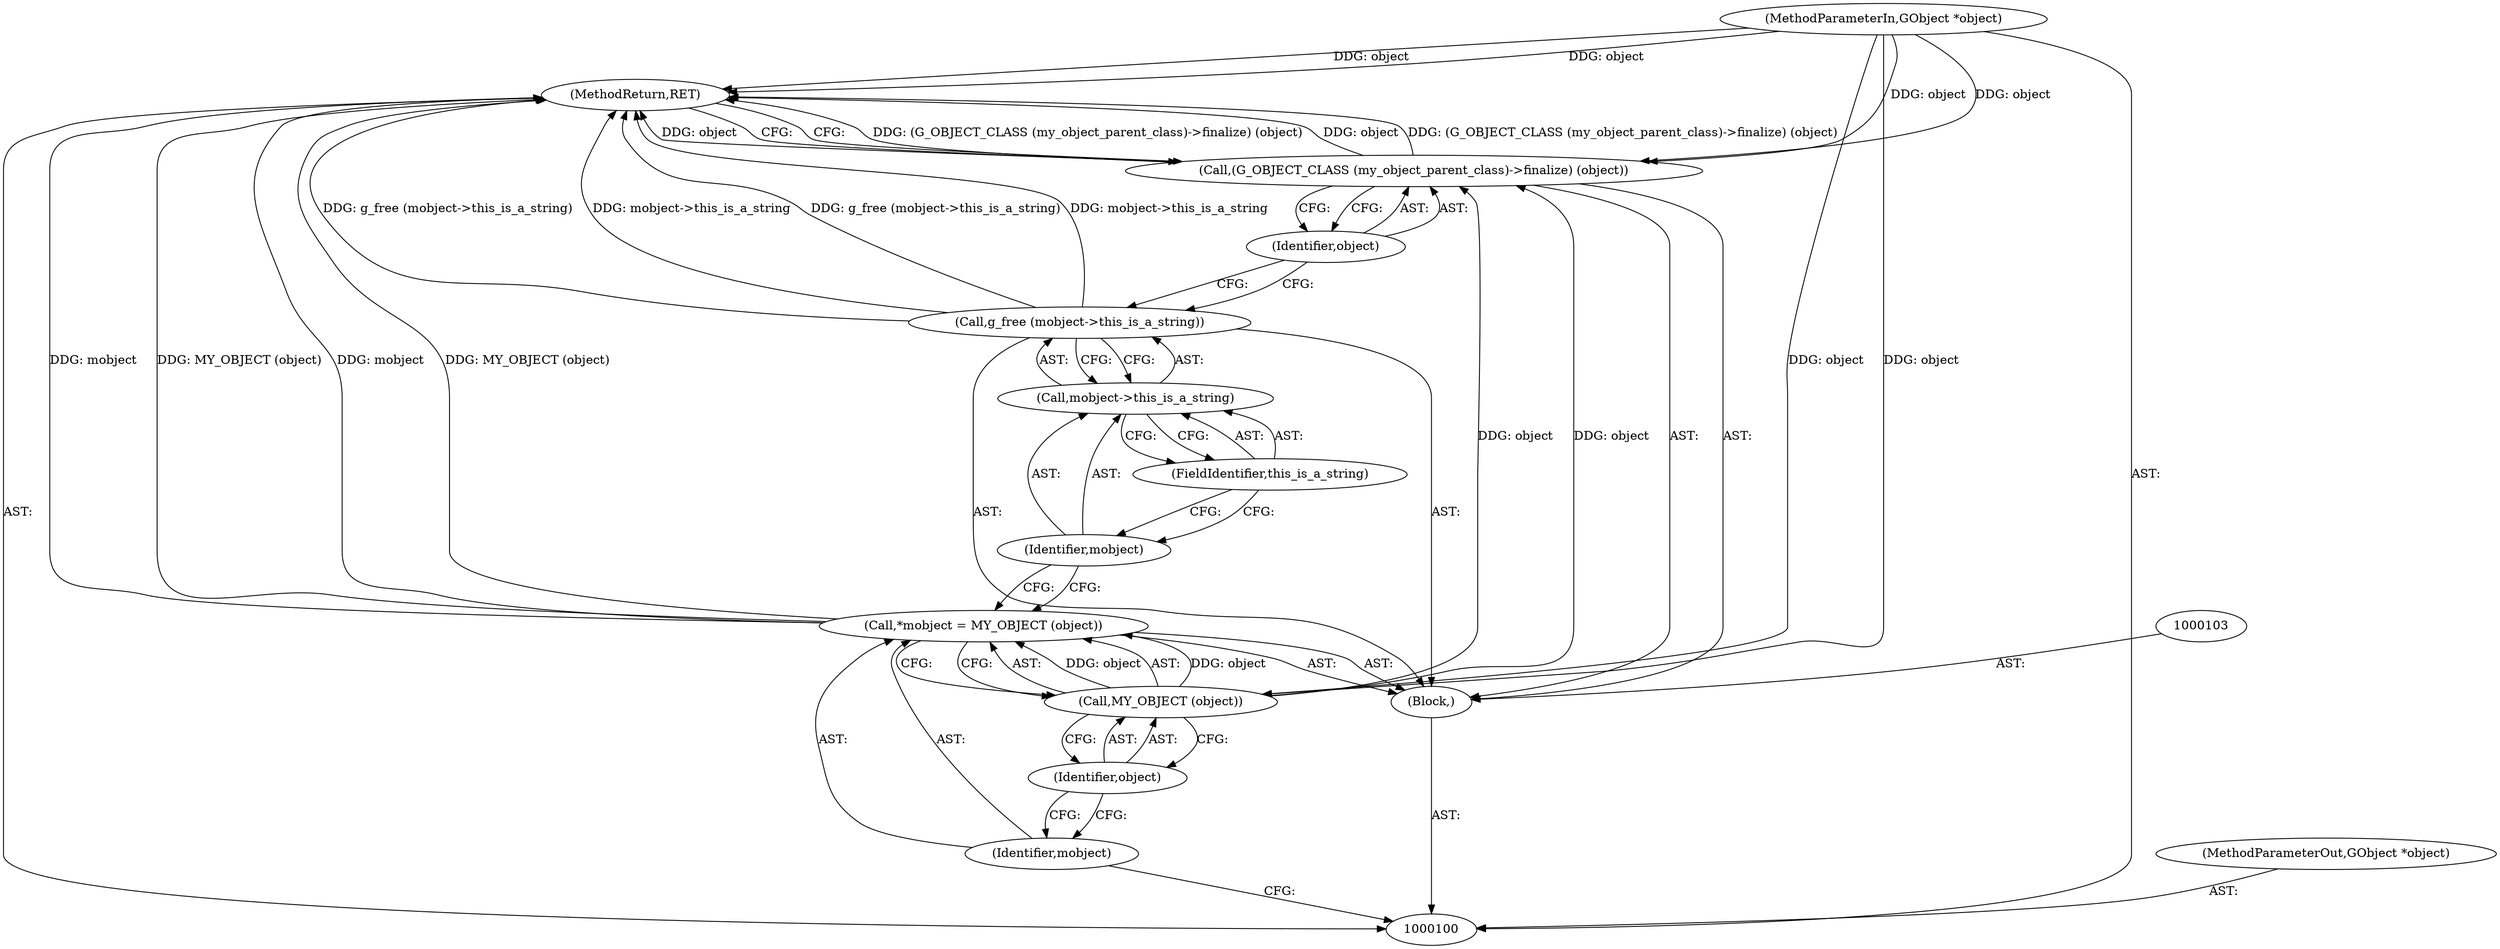 digraph "1_dbus_9a6bce9b615abca6068348c1606ba8eaf13d9ae0_16" {
"1000114" [label="(MethodReturn,RET)"];
"1000101" [label="(MethodParameterIn,GObject *object)"];
"1000142" [label="(MethodParameterOut,GObject *object)"];
"1000102" [label="(Block,)"];
"1000104" [label="(Call,*mobject = MY_OBJECT (object))"];
"1000105" [label="(Identifier,mobject)"];
"1000106" [label="(Call,MY_OBJECT (object))"];
"1000107" [label="(Identifier,object)"];
"1000109" [label="(Call,mobject->this_is_a_string)"];
"1000110" [label="(Identifier,mobject)"];
"1000111" [label="(FieldIdentifier,this_is_a_string)"];
"1000108" [label="(Call,g_free (mobject->this_is_a_string))"];
"1000112" [label="(Call,(G_OBJECT_CLASS (my_object_parent_class)->finalize) (object))"];
"1000113" [label="(Identifier,object)"];
"1000114" -> "1000100"  [label="AST: "];
"1000114" -> "1000112"  [label="CFG: "];
"1000108" -> "1000114"  [label="DDG: g_free (mobject->this_is_a_string)"];
"1000108" -> "1000114"  [label="DDG: mobject->this_is_a_string"];
"1000104" -> "1000114"  [label="DDG: mobject"];
"1000104" -> "1000114"  [label="DDG: MY_OBJECT (object)"];
"1000112" -> "1000114"  [label="DDG: (G_OBJECT_CLASS (my_object_parent_class)->finalize) (object)"];
"1000112" -> "1000114"  [label="DDG: object"];
"1000101" -> "1000114"  [label="DDG: object"];
"1000101" -> "1000100"  [label="AST: "];
"1000101" -> "1000114"  [label="DDG: object"];
"1000101" -> "1000106"  [label="DDG: object"];
"1000101" -> "1000112"  [label="DDG: object"];
"1000142" -> "1000100"  [label="AST: "];
"1000102" -> "1000100"  [label="AST: "];
"1000103" -> "1000102"  [label="AST: "];
"1000104" -> "1000102"  [label="AST: "];
"1000108" -> "1000102"  [label="AST: "];
"1000112" -> "1000102"  [label="AST: "];
"1000104" -> "1000102"  [label="AST: "];
"1000104" -> "1000106"  [label="CFG: "];
"1000105" -> "1000104"  [label="AST: "];
"1000106" -> "1000104"  [label="AST: "];
"1000110" -> "1000104"  [label="CFG: "];
"1000104" -> "1000114"  [label="DDG: mobject"];
"1000104" -> "1000114"  [label="DDG: MY_OBJECT (object)"];
"1000106" -> "1000104"  [label="DDG: object"];
"1000105" -> "1000104"  [label="AST: "];
"1000105" -> "1000100"  [label="CFG: "];
"1000107" -> "1000105"  [label="CFG: "];
"1000106" -> "1000104"  [label="AST: "];
"1000106" -> "1000107"  [label="CFG: "];
"1000107" -> "1000106"  [label="AST: "];
"1000104" -> "1000106"  [label="CFG: "];
"1000106" -> "1000104"  [label="DDG: object"];
"1000101" -> "1000106"  [label="DDG: object"];
"1000106" -> "1000112"  [label="DDG: object"];
"1000107" -> "1000106"  [label="AST: "];
"1000107" -> "1000105"  [label="CFG: "];
"1000106" -> "1000107"  [label="CFG: "];
"1000109" -> "1000108"  [label="AST: "];
"1000109" -> "1000111"  [label="CFG: "];
"1000110" -> "1000109"  [label="AST: "];
"1000111" -> "1000109"  [label="AST: "];
"1000108" -> "1000109"  [label="CFG: "];
"1000110" -> "1000109"  [label="AST: "];
"1000110" -> "1000104"  [label="CFG: "];
"1000111" -> "1000110"  [label="CFG: "];
"1000111" -> "1000109"  [label="AST: "];
"1000111" -> "1000110"  [label="CFG: "];
"1000109" -> "1000111"  [label="CFG: "];
"1000108" -> "1000102"  [label="AST: "];
"1000108" -> "1000109"  [label="CFG: "];
"1000109" -> "1000108"  [label="AST: "];
"1000113" -> "1000108"  [label="CFG: "];
"1000108" -> "1000114"  [label="DDG: g_free (mobject->this_is_a_string)"];
"1000108" -> "1000114"  [label="DDG: mobject->this_is_a_string"];
"1000112" -> "1000102"  [label="AST: "];
"1000112" -> "1000113"  [label="CFG: "];
"1000113" -> "1000112"  [label="AST: "];
"1000114" -> "1000112"  [label="CFG: "];
"1000112" -> "1000114"  [label="DDG: (G_OBJECT_CLASS (my_object_parent_class)->finalize) (object)"];
"1000112" -> "1000114"  [label="DDG: object"];
"1000106" -> "1000112"  [label="DDG: object"];
"1000101" -> "1000112"  [label="DDG: object"];
"1000113" -> "1000112"  [label="AST: "];
"1000113" -> "1000108"  [label="CFG: "];
"1000112" -> "1000113"  [label="CFG: "];
}
